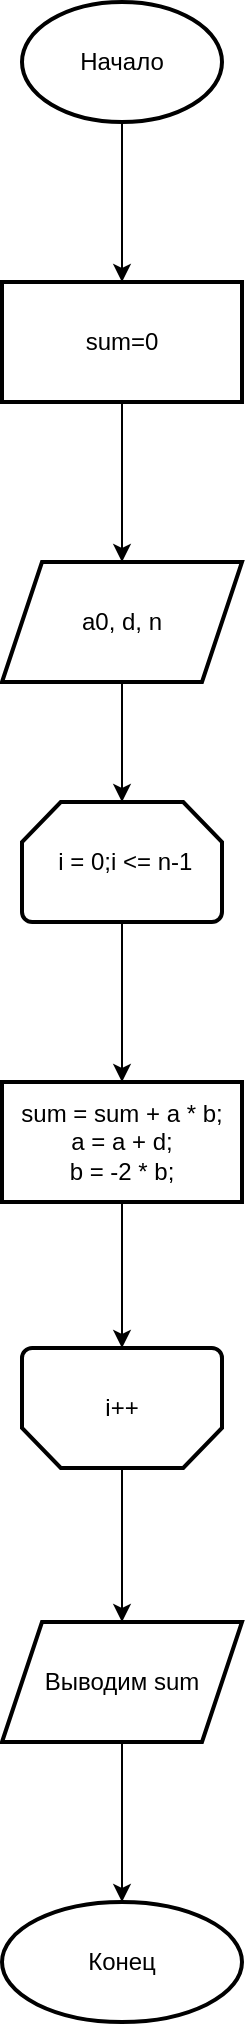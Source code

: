 <mxfile version="20.3.0" type="device"><diagram id="3vNlV60QKUYlvu0QNd4m" name="Страница 1"><mxGraphModel dx="838" dy="649" grid="1" gridSize="10" guides="1" tooltips="1" connect="1" arrows="1" fold="1" page="1" pageScale="1" pageWidth="827" pageHeight="1169" math="0" shadow="0"><root><mxCell id="0"/><mxCell id="1" parent="0"/><mxCell id="_zcjO4ywfeUpQcrKfAtN-3" value="" style="edgeStyle=orthogonalEdgeStyle;rounded=0;orthogonalLoop=1;jettySize=auto;html=1;" parent="1" source="_zcjO4ywfeUpQcrKfAtN-1" target="_zcjO4ywfeUpQcrKfAtN-2" edge="1"><mxGeometry relative="1" as="geometry"/></mxCell><mxCell id="_zcjO4ywfeUpQcrKfAtN-1" value="Начало" style="strokeWidth=2;html=1;shape=mxgraph.flowchart.start_1;whiteSpace=wrap;" parent="1" vertex="1"><mxGeometry x="363" y="40" width="100" height="60" as="geometry"/></mxCell><mxCell id="_zcjO4ywfeUpQcrKfAtN-5" value="" style="edgeStyle=orthogonalEdgeStyle;rounded=0;orthogonalLoop=1;jettySize=auto;html=1;" parent="1" source="_zcjO4ywfeUpQcrKfAtN-2" target="_zcjO4ywfeUpQcrKfAtN-4" edge="1"><mxGeometry relative="1" as="geometry"/></mxCell><mxCell id="_zcjO4ywfeUpQcrKfAtN-2" value="sum=0" style="whiteSpace=wrap;html=1;strokeWidth=2;" parent="1" vertex="1"><mxGeometry x="353" y="180" width="120" height="60" as="geometry"/></mxCell><mxCell id="_zcjO4ywfeUpQcrKfAtN-8" value="" style="edgeStyle=orthogonalEdgeStyle;rounded=0;orthogonalLoop=1;jettySize=auto;html=1;" parent="1" source="_zcjO4ywfeUpQcrKfAtN-4" target="_zcjO4ywfeUpQcrKfAtN-7" edge="1"><mxGeometry relative="1" as="geometry"/></mxCell><mxCell id="_zcjO4ywfeUpQcrKfAtN-4" value="a0, d, n" style="shape=parallelogram;perimeter=parallelogramPerimeter;whiteSpace=wrap;html=1;fixedSize=1;strokeWidth=2;" parent="1" vertex="1"><mxGeometry x="353" y="320" width="120" height="60" as="geometry"/></mxCell><mxCell id="_zcjO4ywfeUpQcrKfAtN-10" value="" style="edgeStyle=orthogonalEdgeStyle;rounded=0;orthogonalLoop=1;jettySize=auto;html=1;" parent="1" source="_zcjO4ywfeUpQcrKfAtN-7" target="_zcjO4ywfeUpQcrKfAtN-9" edge="1"><mxGeometry relative="1" as="geometry"/></mxCell><mxCell id="_zcjO4ywfeUpQcrKfAtN-7" value="&amp;nbsp;i = 0;i &amp;lt;= n-1" style="strokeWidth=2;html=1;shape=mxgraph.flowchart.loop_limit;whiteSpace=wrap;" parent="1" vertex="1"><mxGeometry x="363" y="440" width="100" height="60" as="geometry"/></mxCell><mxCell id="_zcjO4ywfeUpQcrKfAtN-18" value="" style="edgeStyle=orthogonalEdgeStyle;rounded=0;orthogonalLoop=1;jettySize=auto;html=1;" parent="1" source="_zcjO4ywfeUpQcrKfAtN-9" target="_zcjO4ywfeUpQcrKfAtN-17" edge="1"><mxGeometry relative="1" as="geometry"/></mxCell><mxCell id="_zcjO4ywfeUpQcrKfAtN-9" value="&lt;div&gt;sum = sum + a * b;&lt;/div&gt;&lt;div&gt;&lt;span style=&quot;&quot;&gt;&#9;&#9;&lt;/span&gt;a = a + d;&lt;/div&gt;&lt;div&gt;&lt;span style=&quot;&quot;&gt;&#9;&#9;&lt;/span&gt;b = -2 * b;&lt;/div&gt;" style="whiteSpace=wrap;html=1;strokeWidth=2;" parent="1" vertex="1"><mxGeometry x="353" y="580" width="120" height="60" as="geometry"/></mxCell><mxCell id="_zcjO4ywfeUpQcrKfAtN-16" value="" style="edgeStyle=orthogonalEdgeStyle;rounded=0;orthogonalLoop=1;jettySize=auto;html=1;" parent="1" source="_zcjO4ywfeUpQcrKfAtN-13" target="_zcjO4ywfeUpQcrKfAtN-15" edge="1"><mxGeometry relative="1" as="geometry"/></mxCell><mxCell id="_zcjO4ywfeUpQcrKfAtN-13" value="Выводим&amp;nbsp;sum" style="shape=parallelogram;perimeter=parallelogramPerimeter;whiteSpace=wrap;html=1;fixedSize=1;strokeWidth=2;" parent="1" vertex="1"><mxGeometry x="353" y="850" width="120" height="60" as="geometry"/></mxCell><mxCell id="_zcjO4ywfeUpQcrKfAtN-15" value="Конец" style="ellipse;whiteSpace=wrap;html=1;strokeWidth=2;" parent="1" vertex="1"><mxGeometry x="353" y="990" width="120" height="60" as="geometry"/></mxCell><mxCell id="_zcjO4ywfeUpQcrKfAtN-19" value="" style="edgeStyle=orthogonalEdgeStyle;rounded=0;orthogonalLoop=1;jettySize=auto;html=1;" parent="1" source="_zcjO4ywfeUpQcrKfAtN-17" target="_zcjO4ywfeUpQcrKfAtN-13" edge="1"><mxGeometry relative="1" as="geometry"/></mxCell><mxCell id="_zcjO4ywfeUpQcrKfAtN-17" value="i++" style="strokeWidth=2;html=1;shape=mxgraph.flowchart.loop_limit;whiteSpace=wrap;direction=west;" parent="1" vertex="1"><mxGeometry x="363" y="713" width="100" height="60" as="geometry"/></mxCell></root></mxGraphModel></diagram></mxfile>